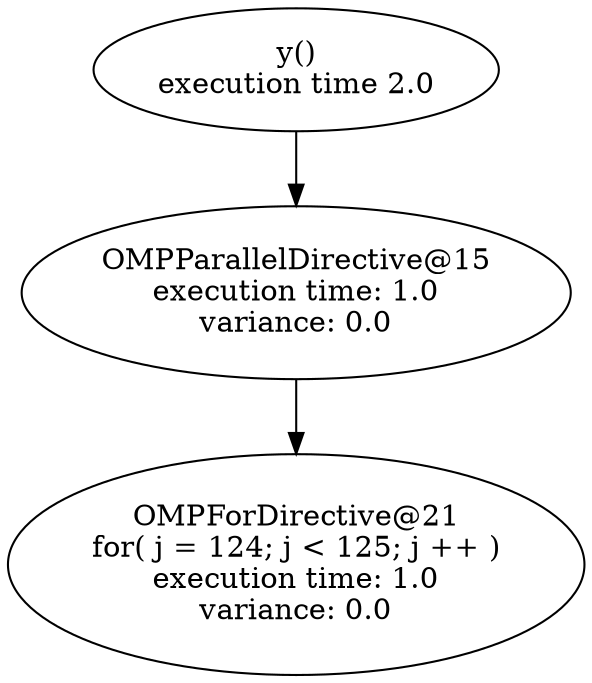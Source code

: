 digraph G {
	graph [bb="0,0,236,322"];
	node [label="\N"];
	9	 [height=0.8171,
		label="y()\nexecution time 2.0",
		pos="118,292",
		root=9,
		width=2.3433];
	15	 [height=1.1471,
		label="OMPParallelDirective@15\nexecution time: 1.0\nvariance: 0.0",
		pos="118,184",
		root=9,
		width=3.2896];
	9 -> 15	 [pos="e,118,225.65 118,262.31 118,254.12 118,244.93 118,235.83"];
	21	 [height=1.4771,
		label="OMPForDirective@21\nfor( j = 124; j < 125; j ++ )\nexecution time: 1.0\nvariance: 0.0",
		pos="118,53",
		root=9,
		width=3.257];
	15 -> 21	 [pos="e,118,106.64 118,142.54 118,134.36 118,125.58 118,116.84"];
}
